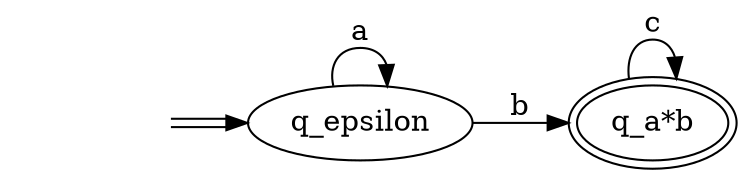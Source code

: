 digraph Automaton { 
  rankdir = LR
  0 [label="q_epsilon"];  1 [label="q_a*b",peripheries=2];  start0 [style=invis]
  start0 -> 0[color="black:white:black"]
  0 -> 0 [label = "a" ]
  0 -> 1 [label = "b" ]
  1 -> 1 [label = "c" ]
}


